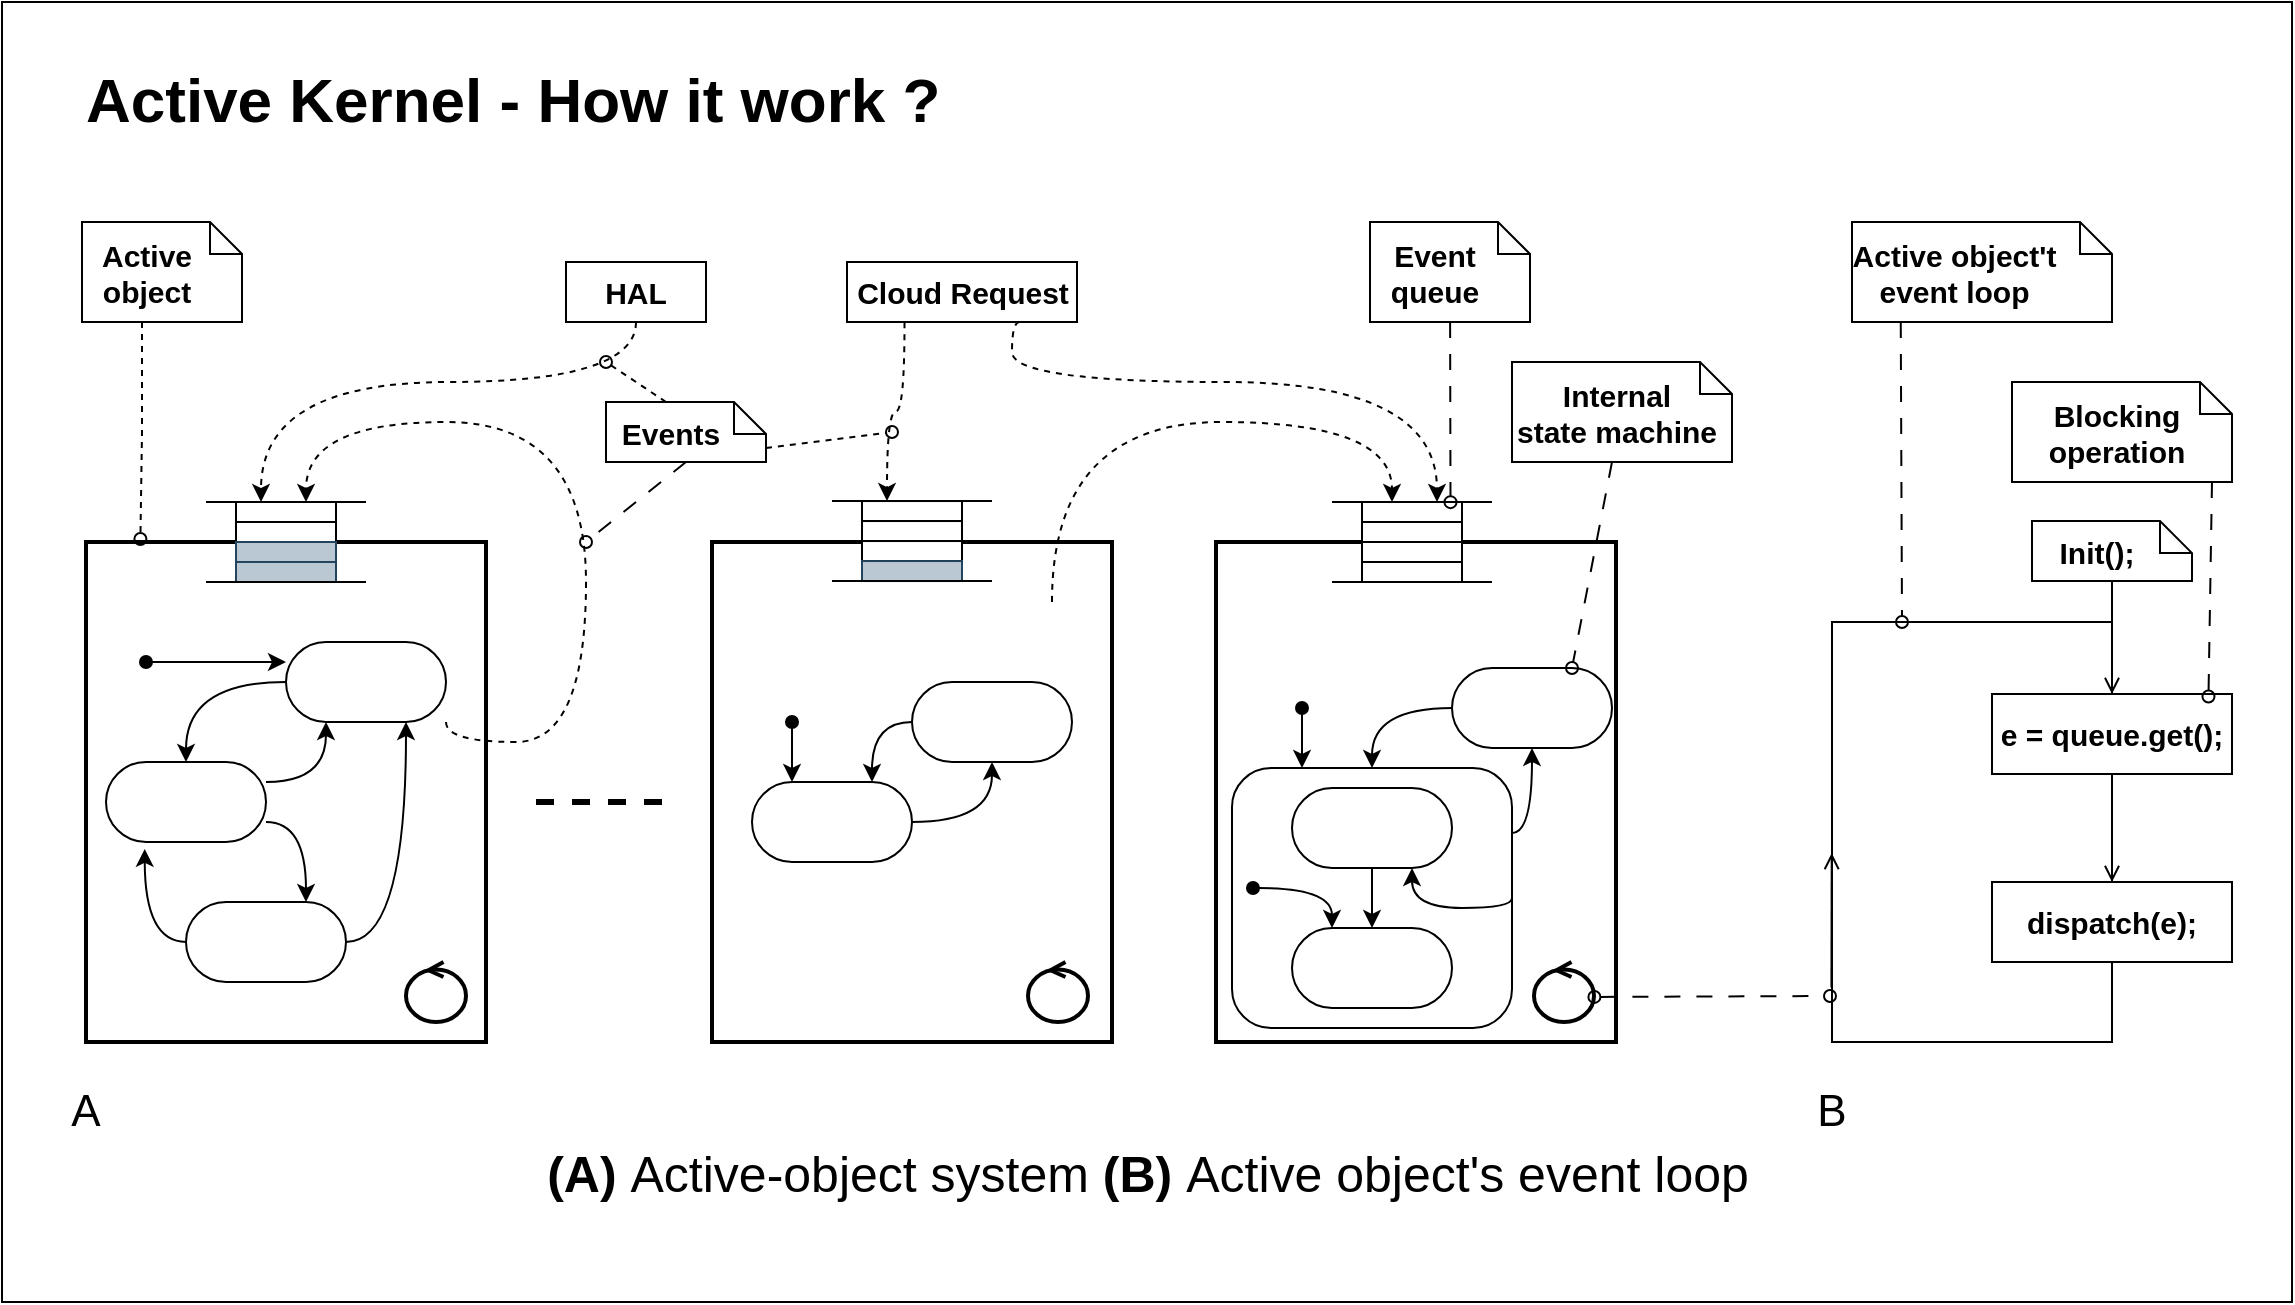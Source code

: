 <mxfile version="25.0.3">
  <diagram name="Page-1" id="oWXQQKSHPPJXY9G6SAKG">
    <mxGraphModel dx="2537" dy="2008" grid="1" gridSize="10" guides="1" tooltips="1" connect="1" arrows="1" fold="1" page="1" pageScale="1" pageWidth="850" pageHeight="1100" math="0" shadow="0">
      <root>
        <mxCell id="0" />
        <mxCell id="1" parent="0" />
        <mxCell id="g07h73ZPgxgVqOZMdDho-127" value="" style="rounded=0;whiteSpace=wrap;html=1;" vertex="1" parent="1">
          <mxGeometry x="-65" y="-160" width="1145" height="650" as="geometry" />
        </mxCell>
        <mxCell id="g07h73ZPgxgVqOZMdDho-126" value="" style="rounded=0;whiteSpace=wrap;html=1;strokeWidth=2;" vertex="1" parent="1">
          <mxGeometry x="542" y="110" width="200" height="250" as="geometry" />
        </mxCell>
        <mxCell id="g07h73ZPgxgVqOZMdDho-125" value="" style="rounded=0;whiteSpace=wrap;html=1;strokeWidth=2;" vertex="1" parent="1">
          <mxGeometry x="290" y="110" width="200" height="250" as="geometry" />
        </mxCell>
        <mxCell id="g07h73ZPgxgVqOZMdDho-12" value="" style="rounded=0;whiteSpace=wrap;html=1;strokeWidth=2;" vertex="1" parent="1">
          <mxGeometry x="-23" y="110" width="200" height="250" as="geometry" />
        </mxCell>
        <mxCell id="g07h73ZPgxgVqOZMdDho-9" style="edgeStyle=orthogonalEdgeStyle;rounded=0;orthogonalLoop=1;jettySize=auto;html=1;exitX=0;exitY=0.5;exitDx=0;exitDy=0;entryX=0.5;entryY=0;entryDx=0;entryDy=0;curved=1;" edge="1" parent="1" source="g07h73ZPgxgVqOZMdDho-1" target="g07h73ZPgxgVqOZMdDho-3">
          <mxGeometry relative="1" as="geometry" />
        </mxCell>
        <mxCell id="g07h73ZPgxgVqOZMdDho-1" value="" style="rounded=1;whiteSpace=wrap;html=1;arcSize=50;" vertex="1" parent="1">
          <mxGeometry x="77" y="160" width="80" height="40" as="geometry" />
        </mxCell>
        <mxCell id="g07h73ZPgxgVqOZMdDho-2" value="" style="endArrow=classic;html=1;rounded=0;entryX=0;entryY=0.25;entryDx=0;entryDy=0;startArrow=oval;startFill=1;" edge="1" parent="1" target="g07h73ZPgxgVqOZMdDho-1">
          <mxGeometry width="50" height="50" relative="1" as="geometry">
            <mxPoint x="7" y="170" as="sourcePoint" />
            <mxPoint x="417" y="170" as="targetPoint" />
          </mxGeometry>
        </mxCell>
        <mxCell id="g07h73ZPgxgVqOZMdDho-6" value="" style="edgeStyle=orthogonalEdgeStyle;rounded=0;orthogonalLoop=1;jettySize=auto;html=1;exitX=1;exitY=0.25;exitDx=0;exitDy=0;curved=1;entryX=0.25;entryY=1;entryDx=0;entryDy=0;" edge="1" parent="1" source="g07h73ZPgxgVqOZMdDho-3" target="g07h73ZPgxgVqOZMdDho-1">
          <mxGeometry relative="1" as="geometry" />
        </mxCell>
        <mxCell id="g07h73ZPgxgVqOZMdDho-7" style="edgeStyle=orthogonalEdgeStyle;rounded=0;orthogonalLoop=1;jettySize=auto;html=1;exitX=1;exitY=0.75;exitDx=0;exitDy=0;entryX=0.75;entryY=0;entryDx=0;entryDy=0;curved=1;" edge="1" parent="1" source="g07h73ZPgxgVqOZMdDho-3" target="g07h73ZPgxgVqOZMdDho-4">
          <mxGeometry relative="1" as="geometry" />
        </mxCell>
        <mxCell id="g07h73ZPgxgVqOZMdDho-3" value="" style="rounded=1;whiteSpace=wrap;html=1;arcSize=50;" vertex="1" parent="1">
          <mxGeometry x="-13" y="220" width="80" height="40" as="geometry" />
        </mxCell>
        <mxCell id="g07h73ZPgxgVqOZMdDho-10" style="edgeStyle=orthogonalEdgeStyle;rounded=0;orthogonalLoop=1;jettySize=auto;html=1;exitX=1;exitY=0.5;exitDx=0;exitDy=0;entryX=0.75;entryY=1;entryDx=0;entryDy=0;curved=1;" edge="1" parent="1" source="g07h73ZPgxgVqOZMdDho-4" target="g07h73ZPgxgVqOZMdDho-1">
          <mxGeometry relative="1" as="geometry" />
        </mxCell>
        <mxCell id="g07h73ZPgxgVqOZMdDho-4" value="" style="rounded=1;whiteSpace=wrap;html=1;arcSize=50;" vertex="1" parent="1">
          <mxGeometry x="27" y="290" width="80" height="40" as="geometry" />
        </mxCell>
        <mxCell id="g07h73ZPgxgVqOZMdDho-8" style="edgeStyle=orthogonalEdgeStyle;rounded=0;orthogonalLoop=1;jettySize=auto;html=1;exitX=0;exitY=0.5;exitDx=0;exitDy=0;entryX=0.242;entryY=1.086;entryDx=0;entryDy=0;entryPerimeter=0;curved=1;" edge="1" parent="1" source="g07h73ZPgxgVqOZMdDho-4" target="g07h73ZPgxgVqOZMdDho-3">
          <mxGeometry relative="1" as="geometry" />
        </mxCell>
        <mxCell id="g07h73ZPgxgVqOZMdDho-14" style="edgeStyle=orthogonalEdgeStyle;rounded=0;orthogonalLoop=1;jettySize=auto;html=1;exitX=0.25;exitY=0;exitDx=0;exitDy=0;startArrow=classic;startFill=1;endArrow=oval;endFill=1;" edge="1" parent="1" source="g07h73ZPgxgVqOZMdDho-13">
          <mxGeometry relative="1" as="geometry">
            <mxPoint x="330" y="200" as="targetPoint" />
          </mxGeometry>
        </mxCell>
        <mxCell id="g07h73ZPgxgVqOZMdDho-17" style="edgeStyle=orthogonalEdgeStyle;rounded=0;orthogonalLoop=1;jettySize=auto;html=1;exitX=1;exitY=0.5;exitDx=0;exitDy=0;entryX=0.5;entryY=1;entryDx=0;entryDy=0;curved=1;" edge="1" parent="1" source="g07h73ZPgxgVqOZMdDho-13" target="g07h73ZPgxgVqOZMdDho-15">
          <mxGeometry relative="1" as="geometry" />
        </mxCell>
        <mxCell id="g07h73ZPgxgVqOZMdDho-13" value="" style="rounded=1;whiteSpace=wrap;html=1;arcSize=50;" vertex="1" parent="1">
          <mxGeometry x="310" y="230" width="80" height="40" as="geometry" />
        </mxCell>
        <mxCell id="g07h73ZPgxgVqOZMdDho-18" style="edgeStyle=orthogonalEdgeStyle;rounded=0;orthogonalLoop=1;jettySize=auto;html=1;exitX=0;exitY=0.5;exitDx=0;exitDy=0;entryX=0.75;entryY=0;entryDx=0;entryDy=0;curved=1;" edge="1" parent="1" source="g07h73ZPgxgVqOZMdDho-15" target="g07h73ZPgxgVqOZMdDho-13">
          <mxGeometry relative="1" as="geometry" />
        </mxCell>
        <mxCell id="g07h73ZPgxgVqOZMdDho-15" value="" style="rounded=1;whiteSpace=wrap;html=1;arcSize=50;" vertex="1" parent="1">
          <mxGeometry x="390" y="180" width="80" height="40" as="geometry" />
        </mxCell>
        <mxCell id="g07h73ZPgxgVqOZMdDho-27" style="edgeStyle=orthogonalEdgeStyle;rounded=0;orthogonalLoop=1;jettySize=auto;html=1;exitX=0.25;exitY=0;exitDx=0;exitDy=0;startArrow=classic;startFill=1;endArrow=oval;endFill=1;" edge="1" parent="1" source="g07h73ZPgxgVqOZMdDho-19">
          <mxGeometry relative="1" as="geometry">
            <mxPoint x="585" y="193" as="targetPoint" />
          </mxGeometry>
        </mxCell>
        <mxCell id="g07h73ZPgxgVqOZMdDho-29" style="edgeStyle=orthogonalEdgeStyle;rounded=0;orthogonalLoop=1;jettySize=auto;html=1;exitX=1;exitY=0.25;exitDx=0;exitDy=0;entryX=0.5;entryY=1;entryDx=0;entryDy=0;curved=1;" edge="1" parent="1" source="g07h73ZPgxgVqOZMdDho-19" target="g07h73ZPgxgVqOZMdDho-26">
          <mxGeometry relative="1" as="geometry">
            <Array as="points">
              <mxPoint x="700" y="256" />
            </Array>
          </mxGeometry>
        </mxCell>
        <mxCell id="g07h73ZPgxgVqOZMdDho-19" value="" style="rounded=1;whiteSpace=wrap;html=1;" vertex="1" parent="1">
          <mxGeometry x="550" y="223" width="140" height="130" as="geometry" />
        </mxCell>
        <mxCell id="g07h73ZPgxgVqOZMdDho-20" value="" style="rounded=1;whiteSpace=wrap;html=1;arcSize=50;" vertex="1" parent="1">
          <mxGeometry x="580" y="233" width="80" height="40" as="geometry" />
        </mxCell>
        <mxCell id="g07h73ZPgxgVqOZMdDho-23" style="edgeStyle=orthogonalEdgeStyle;rounded=0;orthogonalLoop=1;jettySize=auto;html=1;exitX=0.25;exitY=0;exitDx=0;exitDy=0;startArrow=classic;startFill=1;endArrow=oval;endFill=1;curved=1;" edge="1" parent="1" source="g07h73ZPgxgVqOZMdDho-22">
          <mxGeometry relative="1" as="geometry">
            <mxPoint x="560.0" y="283.0" as="targetPoint" />
          </mxGeometry>
        </mxCell>
        <mxCell id="g07h73ZPgxgVqOZMdDho-22" value="" style="rounded=1;whiteSpace=wrap;html=1;arcSize=50;" vertex="1" parent="1">
          <mxGeometry x="580" y="303" width="80" height="40" as="geometry" />
        </mxCell>
        <mxCell id="g07h73ZPgxgVqOZMdDho-24" style="edgeStyle=orthogonalEdgeStyle;rounded=0;orthogonalLoop=1;jettySize=auto;html=1;exitX=0.5;exitY=1;exitDx=0;exitDy=0;" edge="1" parent="1" source="g07h73ZPgxgVqOZMdDho-20">
          <mxGeometry relative="1" as="geometry">
            <mxPoint x="620" y="303" as="targetPoint" />
          </mxGeometry>
        </mxCell>
        <mxCell id="g07h73ZPgxgVqOZMdDho-25" style="edgeStyle=orthogonalEdgeStyle;rounded=0;orthogonalLoop=1;jettySize=auto;html=1;exitX=1;exitY=0.5;exitDx=0;exitDy=0;entryX=0.75;entryY=1;entryDx=0;entryDy=0;curved=1;" edge="1" parent="1" source="g07h73ZPgxgVqOZMdDho-19" target="g07h73ZPgxgVqOZMdDho-20">
          <mxGeometry relative="1" as="geometry">
            <Array as="points">
              <mxPoint x="690" y="293" />
              <mxPoint x="640" y="293" />
            </Array>
          </mxGeometry>
        </mxCell>
        <mxCell id="g07h73ZPgxgVqOZMdDho-28" style="edgeStyle=orthogonalEdgeStyle;rounded=0;orthogonalLoop=1;jettySize=auto;html=1;exitX=0;exitY=0.5;exitDx=0;exitDy=0;entryX=0.5;entryY=0;entryDx=0;entryDy=0;curved=1;" edge="1" parent="1" source="g07h73ZPgxgVqOZMdDho-26" target="g07h73ZPgxgVqOZMdDho-19">
          <mxGeometry relative="1" as="geometry" />
        </mxCell>
        <mxCell id="g07h73ZPgxgVqOZMdDho-26" value="" style="rounded=1;whiteSpace=wrap;html=1;arcSize=50;" vertex="1" parent="1">
          <mxGeometry x="660" y="173" width="80" height="40" as="geometry" />
        </mxCell>
        <mxCell id="g07h73ZPgxgVqOZMdDho-30" value="" style="ellipse;shape=umlControl;whiteSpace=wrap;html=1;strokeWidth=2;" vertex="1" parent="1">
          <mxGeometry x="137" y="320" width="30" height="30" as="geometry" />
        </mxCell>
        <mxCell id="g07h73ZPgxgVqOZMdDho-31" value="" style="ellipse;shape=umlControl;whiteSpace=wrap;html=1;strokeWidth=2;" vertex="1" parent="1">
          <mxGeometry x="448" y="320" width="30" height="30" as="geometry" />
        </mxCell>
        <mxCell id="g07h73ZPgxgVqOZMdDho-32" value="" style="ellipse;shape=umlControl;whiteSpace=wrap;html=1;strokeWidth=2;" vertex="1" parent="1">
          <mxGeometry x="701" y="320" width="30" height="30" as="geometry" />
        </mxCell>
        <mxCell id="g07h73ZPgxgVqOZMdDho-37" value="" style="endArrow=none;dashed=1;html=1;strokeWidth=3;rounded=0;" edge="1" parent="1">
          <mxGeometry width="50" height="50" relative="1" as="geometry">
            <mxPoint x="202" y="240" as="sourcePoint" />
            <mxPoint x="272" y="240" as="targetPoint" />
          </mxGeometry>
        </mxCell>
        <mxCell id="g07h73ZPgxgVqOZMdDho-39" value="" style="endArrow=none;html=1;rounded=0;" edge="1" parent="1">
          <mxGeometry width="50" height="50" relative="1" as="geometry">
            <mxPoint x="37" y="90" as="sourcePoint" />
            <mxPoint x="117" y="90" as="targetPoint" />
          </mxGeometry>
        </mxCell>
        <mxCell id="g07h73ZPgxgVqOZMdDho-41" value="" style="rounded=0;whiteSpace=wrap;html=1;" vertex="1" parent="1">
          <mxGeometry x="52" y="90" width="50" height="10" as="geometry" />
        </mxCell>
        <mxCell id="g07h73ZPgxgVqOZMdDho-42" value="" style="rounded=0;whiteSpace=wrap;html=1;" vertex="1" parent="1">
          <mxGeometry x="52" y="100" width="50" height="10" as="geometry" />
        </mxCell>
        <mxCell id="g07h73ZPgxgVqOZMdDho-43" value="" style="rounded=0;whiteSpace=wrap;html=1;fillColor=#bac8d3;strokeColor=#23445d;" vertex="1" parent="1">
          <mxGeometry x="52" y="110" width="50" height="10" as="geometry" />
        </mxCell>
        <mxCell id="g07h73ZPgxgVqOZMdDho-44" value="" style="rounded=0;whiteSpace=wrap;html=1;fillColor=#bac8d3;strokeColor=#23445d;" vertex="1" parent="1">
          <mxGeometry x="52" y="120" width="50" height="10" as="geometry" />
        </mxCell>
        <mxCell id="g07h73ZPgxgVqOZMdDho-45" value="" style="endArrow=none;html=1;rounded=0;" edge="1" parent="1">
          <mxGeometry width="50" height="50" relative="1" as="geometry">
            <mxPoint x="37" y="130" as="sourcePoint" />
            <mxPoint x="117" y="130" as="targetPoint" />
          </mxGeometry>
        </mxCell>
        <mxCell id="g07h73ZPgxgVqOZMdDho-58" value="" style="endArrow=none;html=1;rounded=0;" edge="1" parent="1">
          <mxGeometry width="50" height="50" relative="1" as="geometry">
            <mxPoint x="350" y="89.52" as="sourcePoint" />
            <mxPoint x="430" y="89.52" as="targetPoint" />
          </mxGeometry>
        </mxCell>
        <mxCell id="g07h73ZPgxgVqOZMdDho-59" value="" style="rounded=0;whiteSpace=wrap;html=1;" vertex="1" parent="1">
          <mxGeometry x="365" y="89.52" width="50" height="10" as="geometry" />
        </mxCell>
        <mxCell id="g07h73ZPgxgVqOZMdDho-60" value="" style="rounded=0;whiteSpace=wrap;html=1;" vertex="1" parent="1">
          <mxGeometry x="365" y="99.52" width="50" height="10" as="geometry" />
        </mxCell>
        <mxCell id="g07h73ZPgxgVqOZMdDho-61" value="" style="rounded=0;whiteSpace=wrap;html=1;" vertex="1" parent="1">
          <mxGeometry x="365" y="109.52" width="50" height="10" as="geometry" />
        </mxCell>
        <mxCell id="g07h73ZPgxgVqOZMdDho-62" value="" style="rounded=0;whiteSpace=wrap;html=1;fillColor=#bac8d3;strokeColor=#23445d;" vertex="1" parent="1">
          <mxGeometry x="365" y="119.52" width="50" height="10" as="geometry" />
        </mxCell>
        <mxCell id="g07h73ZPgxgVqOZMdDho-63" value="" style="endArrow=none;html=1;rounded=0;" edge="1" parent="1">
          <mxGeometry width="50" height="50" relative="1" as="geometry">
            <mxPoint x="350" y="129.52" as="sourcePoint" />
            <mxPoint x="430" y="129.52" as="targetPoint" />
          </mxGeometry>
        </mxCell>
        <mxCell id="g07h73ZPgxgVqOZMdDho-70" value="" style="endArrow=none;html=1;rounded=0;" edge="1" parent="1">
          <mxGeometry width="50" height="50" relative="1" as="geometry">
            <mxPoint x="600" y="90" as="sourcePoint" />
            <mxPoint x="680" y="90" as="targetPoint" />
          </mxGeometry>
        </mxCell>
        <mxCell id="g07h73ZPgxgVqOZMdDho-71" value="" style="rounded=0;whiteSpace=wrap;html=1;" vertex="1" parent="1">
          <mxGeometry x="615" y="90" width="50" height="10" as="geometry" />
        </mxCell>
        <mxCell id="g07h73ZPgxgVqOZMdDho-72" value="" style="rounded=0;whiteSpace=wrap;html=1;" vertex="1" parent="1">
          <mxGeometry x="615" y="100" width="50" height="10" as="geometry" />
        </mxCell>
        <mxCell id="g07h73ZPgxgVqOZMdDho-73" value="" style="rounded=0;whiteSpace=wrap;html=1;" vertex="1" parent="1">
          <mxGeometry x="615" y="110" width="50" height="10" as="geometry" />
        </mxCell>
        <mxCell id="g07h73ZPgxgVqOZMdDho-74" value="" style="rounded=0;whiteSpace=wrap;html=1;" vertex="1" parent="1">
          <mxGeometry x="615" y="120.0" width="50" height="10" as="geometry" />
        </mxCell>
        <mxCell id="g07h73ZPgxgVqOZMdDho-75" value="" style="endArrow=none;html=1;rounded=0;" edge="1" parent="1">
          <mxGeometry width="50" height="50" relative="1" as="geometry">
            <mxPoint x="600" y="130" as="sourcePoint" />
            <mxPoint x="680" y="130" as="targetPoint" />
          </mxGeometry>
        </mxCell>
        <mxCell id="g07h73ZPgxgVqOZMdDho-76" value="" style="curved=1;endArrow=classic;html=1;rounded=0;exitX=1;exitY=1;exitDx=0;exitDy=0;edgeStyle=orthogonalEdgeStyle;dashed=1;" edge="1" parent="1" source="g07h73ZPgxgVqOZMdDho-1">
          <mxGeometry width="50" height="50" relative="1" as="geometry">
            <mxPoint x="207" y="240" as="sourcePoint" />
            <mxPoint x="87" y="90" as="targetPoint" />
            <Array as="points">
              <mxPoint x="157" y="210" />
              <mxPoint x="227" y="210" />
              <mxPoint x="227" y="50" />
              <mxPoint x="87" y="50" />
            </Array>
          </mxGeometry>
        </mxCell>
        <mxCell id="g07h73ZPgxgVqOZMdDho-78" style="edgeStyle=orthogonalEdgeStyle;rounded=0;orthogonalLoop=1;jettySize=auto;html=1;exitX=0.5;exitY=1;exitDx=0;exitDy=0;entryX=0.25;entryY=0;entryDx=0;entryDy=0;curved=1;dashed=1;" edge="1" parent="1" source="g07h73ZPgxgVqOZMdDho-77" target="g07h73ZPgxgVqOZMdDho-41">
          <mxGeometry relative="1" as="geometry">
            <Array as="points">
              <mxPoint x="252" y="30" />
              <mxPoint x="65" y="30" />
            </Array>
          </mxGeometry>
        </mxCell>
        <mxCell id="g07h73ZPgxgVqOZMdDho-77" value="&lt;font style=&quot;font-size: 15px;&quot;&gt;&lt;b&gt;HAL&lt;/b&gt;&lt;/font&gt;" style="rounded=0;whiteSpace=wrap;html=1;" vertex="1" parent="1">
          <mxGeometry x="217" y="-30" width="70" height="30" as="geometry" />
        </mxCell>
        <mxCell id="g07h73ZPgxgVqOZMdDho-84" style="rounded=0;orthogonalLoop=1;jettySize=auto;html=1;exitX=0.5;exitY=1;exitDx=0;exitDy=0;exitPerimeter=0;endArrow=oval;endFill=0;dashed=1;dashPattern=8 8;" edge="1" parent="1" source="g07h73ZPgxgVqOZMdDho-80">
          <mxGeometry relative="1" as="geometry">
            <mxPoint x="227" y="110" as="targetPoint" />
          </mxGeometry>
        </mxCell>
        <mxCell id="g07h73ZPgxgVqOZMdDho-87" style="rounded=0;orthogonalLoop=1;jettySize=auto;html=1;exitX=0;exitY=0;exitDx=80;exitDy=23;exitPerimeter=0;endArrow=oval;endFill=0;dashed=1;" edge="1" parent="1" source="g07h73ZPgxgVqOZMdDho-80">
          <mxGeometry relative="1" as="geometry">
            <mxPoint x="380" y="55" as="targetPoint" />
          </mxGeometry>
        </mxCell>
        <mxCell id="g07h73ZPgxgVqOZMdDho-80" value="" style="shape=note2;boundedLbl=1;whiteSpace=wrap;html=1;size=16;verticalAlign=top;align=center;" vertex="1" parent="1">
          <mxGeometry x="237" y="40" width="80" height="30" as="geometry" />
        </mxCell>
        <mxCell id="g07h73ZPgxgVqOZMdDho-81" value="Events" style="resizeWidth=1;part=1;strokeColor=none;fillColor=none;align=center;spacingLeft=5;verticalAlign=middle;fontSize=15;fontStyle=1" vertex="1" parent="g07h73ZPgxgVqOZMdDho-80">
          <mxGeometry width="60" height="30" relative="1" as="geometry" />
        </mxCell>
        <mxCell id="g07h73ZPgxgVqOZMdDho-83" style="rounded=0;orthogonalLoop=1;jettySize=auto;html=1;exitX=0.5;exitY=0;exitDx=0;exitDy=0;dashed=1;endArrow=oval;endFill=0;" edge="1" parent="1" source="g07h73ZPgxgVqOZMdDho-81">
          <mxGeometry relative="1" as="geometry">
            <mxPoint x="237" y="20" as="targetPoint" />
          </mxGeometry>
        </mxCell>
        <mxCell id="g07h73ZPgxgVqOZMdDho-86" style="edgeStyle=orthogonalEdgeStyle;rounded=0;orthogonalLoop=1;jettySize=auto;html=1;exitX=0.25;exitY=1;exitDx=0;exitDy=0;entryX=0.25;entryY=0;entryDx=0;entryDy=0;curved=1;dashed=1;" edge="1" parent="1" source="g07h73ZPgxgVqOZMdDho-85" target="g07h73ZPgxgVqOZMdDho-59">
          <mxGeometry relative="1" as="geometry">
            <mxPoint x="362.463" y="50.926" as="targetPoint" />
          </mxGeometry>
        </mxCell>
        <mxCell id="g07h73ZPgxgVqOZMdDho-89" style="edgeStyle=orthogonalEdgeStyle;rounded=0;orthogonalLoop=1;jettySize=auto;html=1;exitX=0.75;exitY=1;exitDx=0;exitDy=0;entryX=0.75;entryY=0;entryDx=0;entryDy=0;curved=1;dashed=1;" edge="1" parent="1" source="g07h73ZPgxgVqOZMdDho-85" target="g07h73ZPgxgVqOZMdDho-71">
          <mxGeometry relative="1" as="geometry">
            <mxPoint x="650" y="90" as="targetPoint" />
            <Array as="points">
              <mxPoint x="440" />
              <mxPoint x="440" y="30" />
              <mxPoint x="653" y="30" />
            </Array>
          </mxGeometry>
        </mxCell>
        <mxCell id="g07h73ZPgxgVqOZMdDho-85" value="&lt;font style=&quot;font-size: 15px;&quot;&gt;&lt;b&gt;Cloud Request&lt;/b&gt;&lt;/font&gt;" style="rounded=0;whiteSpace=wrap;html=1;" vertex="1" parent="1">
          <mxGeometry x="357.5" y="-30" width="115" height="30" as="geometry" />
        </mxCell>
        <mxCell id="g07h73ZPgxgVqOZMdDho-88" value="" style="endArrow=classic;html=1;rounded=0;edgeStyle=orthogonalEdgeStyle;curved=1;dashed=1;" edge="1" parent="1">
          <mxGeometry width="50" height="50" relative="1" as="geometry">
            <mxPoint x="460" y="140" as="sourcePoint" />
            <mxPoint x="630" y="90" as="targetPoint" />
            <Array as="points">
              <mxPoint x="460" y="50" />
              <mxPoint x="630" y="50" />
            </Array>
          </mxGeometry>
        </mxCell>
        <mxCell id="g07h73ZPgxgVqOZMdDho-94" value="" style="shape=note2;boundedLbl=1;whiteSpace=wrap;html=1;size=16;verticalAlign=top;align=center;" vertex="1" parent="1">
          <mxGeometry x="-25" y="-50" width="80" height="50" as="geometry" />
        </mxCell>
        <mxCell id="g07h73ZPgxgVqOZMdDho-95" value="Active&#xa;object" style="resizeWidth=1;part=1;strokeColor=none;fillColor=none;align=center;spacingLeft=5;verticalAlign=middle;fontSize=15;fontStyle=1" vertex="1" parent="g07h73ZPgxgVqOZMdDho-94">
          <mxGeometry width="60" height="50" relative="1" as="geometry" />
        </mxCell>
        <mxCell id="g07h73ZPgxgVqOZMdDho-96" style="edgeStyle=orthogonalEdgeStyle;rounded=0;orthogonalLoop=1;jettySize=auto;html=1;exitX=0.5;exitY=1;exitDx=0;exitDy=0;entryX=0.136;entryY=-0.006;entryDx=0;entryDy=0;entryPerimeter=0;endArrow=oval;endFill=0;dashed=1;" edge="1" parent="1" source="g07h73ZPgxgVqOZMdDho-95" target="g07h73ZPgxgVqOZMdDho-12">
          <mxGeometry relative="1" as="geometry" />
        </mxCell>
        <mxCell id="g07h73ZPgxgVqOZMdDho-100" value="" style="rounded=0;orthogonalLoop=1;jettySize=auto;html=1;endArrow=oval;endFill=0;entryX=0.885;entryY=0.008;entryDx=0;entryDy=0;entryPerimeter=0;dashed=1;dashPattern=8 8;" edge="1" parent="1" source="g07h73ZPgxgVqOZMdDho-97" target="g07h73ZPgxgVqOZMdDho-71">
          <mxGeometry relative="1" as="geometry" />
        </mxCell>
        <mxCell id="g07h73ZPgxgVqOZMdDho-97" value="" style="shape=note2;boundedLbl=1;whiteSpace=wrap;html=1;size=16;verticalAlign=top;align=center;" vertex="1" parent="1">
          <mxGeometry x="619" y="-50" width="80" height="50" as="geometry" />
        </mxCell>
        <mxCell id="g07h73ZPgxgVqOZMdDho-98" value="Event&#xa;queue" style="resizeWidth=1;part=1;strokeColor=none;fillColor=none;align=center;spacingLeft=5;verticalAlign=middle;fontSize=15;fontStyle=1" vertex="1" parent="g07h73ZPgxgVqOZMdDho-97">
          <mxGeometry width="60" height="50" relative="1" as="geometry" />
        </mxCell>
        <mxCell id="g07h73ZPgxgVqOZMdDho-101" value="" style="shape=note2;boundedLbl=1;whiteSpace=wrap;html=1;size=16;verticalAlign=top;align=center;" vertex="1" parent="1">
          <mxGeometry x="690" y="20" width="110" height="50" as="geometry" />
        </mxCell>
        <mxCell id="g07h73ZPgxgVqOZMdDho-102" value="Internal&#xa;state machine" style="resizeWidth=1;part=1;strokeColor=none;fillColor=none;align=center;spacingLeft=5;verticalAlign=middle;fontSize=15;fontStyle=1" vertex="1" parent="g07h73ZPgxgVqOZMdDho-101">
          <mxGeometry width="100" height="50" relative="1" as="geometry" />
        </mxCell>
        <mxCell id="g07h73ZPgxgVqOZMdDho-103" style="rounded=0;orthogonalLoop=1;jettySize=auto;html=1;exitX=0.5;exitY=1;exitDx=0;exitDy=0;entryX=0.75;entryY=0;entryDx=0;entryDy=0;endArrow=oval;endFill=0;dashed=1;dashPattern=8 8;" edge="1" parent="1" source="g07h73ZPgxgVqOZMdDho-102" target="g07h73ZPgxgVqOZMdDho-26">
          <mxGeometry relative="1" as="geometry" />
        </mxCell>
        <mxCell id="g07h73ZPgxgVqOZMdDho-104" value="&lt;font style=&quot;font-size: 22px;&quot;&gt;A&lt;/font&gt;" style="text;html=1;align=center;verticalAlign=middle;whiteSpace=wrap;rounded=0;" vertex="1" parent="1">
          <mxGeometry x="-53" y="380" width="60" height="30" as="geometry" />
        </mxCell>
        <mxCell id="g07h73ZPgxgVqOZMdDho-105" value="" style="rounded=0;whiteSpace=wrap;html=1;" vertex="1" parent="1">
          <mxGeometry x="850" y="150" width="140" height="210" as="geometry" />
        </mxCell>
        <mxCell id="g07h73ZPgxgVqOZMdDho-108" value="" style="edgeStyle=orthogonalEdgeStyle;rounded=0;orthogonalLoop=1;jettySize=auto;html=1;endArrow=open;endFill=0;" edge="1" parent="1" source="g07h73ZPgxgVqOZMdDho-106" target="g07h73ZPgxgVqOZMdDho-107">
          <mxGeometry relative="1" as="geometry" />
        </mxCell>
        <mxCell id="g07h73ZPgxgVqOZMdDho-106" value="&lt;font style=&quot;font-size: 15px;&quot;&gt;&lt;b&gt;e = queue.get();&lt;/b&gt;&lt;/font&gt;" style="rounded=0;whiteSpace=wrap;html=1;" vertex="1" parent="1">
          <mxGeometry x="930" y="186" width="120" height="40" as="geometry" />
        </mxCell>
        <mxCell id="g07h73ZPgxgVqOZMdDho-107" value="&lt;font style=&quot;font-size: 15px;&quot;&gt;&lt;b&gt;dispatch(e);&lt;/b&gt;&lt;/font&gt;" style="rounded=0;whiteSpace=wrap;html=1;" vertex="1" parent="1">
          <mxGeometry x="930" y="280" width="120" height="40" as="geometry" />
        </mxCell>
        <mxCell id="g07h73ZPgxgVqOZMdDho-109" value="" style="endArrow=oval;html=1;rounded=0;exitX=1.007;exitY=0.582;exitDx=0;exitDy=0;exitPerimeter=0;startArrow=oval;startFill=0;endFill=0;dashed=1;dashPattern=8 8;" edge="1" parent="1" source="g07h73ZPgxgVqOZMdDho-32">
          <mxGeometry width="50" height="50" relative="1" as="geometry">
            <mxPoint x="770" y="380" as="sourcePoint" />
            <mxPoint x="849" y="337" as="targetPoint" />
          </mxGeometry>
        </mxCell>
        <mxCell id="g07h73ZPgxgVqOZMdDho-110" value="" style="endArrow=open;html=1;rounded=0;exitX=-0.002;exitY=0.87;exitDx=0;exitDy=0;exitPerimeter=0;entryX=-0.001;entryY=0.55;entryDx=0;entryDy=0;entryPerimeter=0;endFill=0;" edge="1" parent="1" source="g07h73ZPgxgVqOZMdDho-105" target="g07h73ZPgxgVqOZMdDho-105">
          <mxGeometry width="50" height="50" relative="1" as="geometry">
            <mxPoint x="820" y="290" as="sourcePoint" />
            <mxPoint x="870" y="240" as="targetPoint" />
          </mxGeometry>
        </mxCell>
        <mxCell id="g07h73ZPgxgVqOZMdDho-113" value="" style="rounded=0;orthogonalLoop=1;jettySize=auto;html=1;exitX=0.25;exitY=1;exitDx=0;exitDy=0;endArrow=oval;endFill=0;dashed=1;dashPattern=8 8;entryX=0.25;entryY=0;entryDx=0;entryDy=0;" edge="1" parent="1" source="g07h73ZPgxgVqOZMdDho-112" target="g07h73ZPgxgVqOZMdDho-105">
          <mxGeometry relative="1" as="geometry">
            <mxPoint x="884" y="110" as="targetPoint" />
          </mxGeometry>
        </mxCell>
        <mxCell id="g07h73ZPgxgVqOZMdDho-111" value="" style="shape=note2;boundedLbl=1;whiteSpace=wrap;html=1;size=16;verticalAlign=top;align=center;" vertex="1" parent="1">
          <mxGeometry x="860" y="-50" width="130" height="50" as="geometry" />
        </mxCell>
        <mxCell id="g07h73ZPgxgVqOZMdDho-112" value="Active object&#39;t&#xa;event loop" style="resizeWidth=1;part=1;strokeColor=none;fillColor=none;align=center;spacingLeft=5;verticalAlign=middle;fontSize=15;fontStyle=1" vertex="1" parent="g07h73ZPgxgVqOZMdDho-111">
          <mxGeometry width="97.5" height="50" relative="1" as="geometry" />
        </mxCell>
        <mxCell id="g07h73ZPgxgVqOZMdDho-115" value="" style="shape=note2;boundedLbl=1;whiteSpace=wrap;html=1;size=16;verticalAlign=top;align=center;" vertex="1" parent="1">
          <mxGeometry x="940" y="30" width="110" height="50" as="geometry" />
        </mxCell>
        <mxCell id="g07h73ZPgxgVqOZMdDho-116" value="Blocking&#xa;operation" style="resizeWidth=1;part=1;strokeColor=none;fillColor=none;align=center;spacingLeft=5;verticalAlign=middle;fontSize=15;fontStyle=1" vertex="1" parent="g07h73ZPgxgVqOZMdDho-115">
          <mxGeometry width="100" height="50" relative="1" as="geometry" />
        </mxCell>
        <mxCell id="g07h73ZPgxgVqOZMdDho-120" value="" style="edgeStyle=orthogonalEdgeStyle;rounded=0;orthogonalLoop=1;jettySize=auto;html=1;endArrow=open;endFill=0;" edge="1" parent="1" source="g07h73ZPgxgVqOZMdDho-118" target="g07h73ZPgxgVqOZMdDho-106">
          <mxGeometry relative="1" as="geometry" />
        </mxCell>
        <mxCell id="g07h73ZPgxgVqOZMdDho-118" value="" style="shape=note2;boundedLbl=1;whiteSpace=wrap;html=1;size=16;verticalAlign=top;align=center;" vertex="1" parent="1">
          <mxGeometry x="950" y="99.52" width="80" height="30" as="geometry" />
        </mxCell>
        <mxCell id="g07h73ZPgxgVqOZMdDho-119" value="Init();" style="resizeWidth=1;part=1;strokeColor=none;fillColor=none;align=center;spacingLeft=5;verticalAlign=middle;fontSize=15;fontStyle=1" vertex="1" parent="g07h73ZPgxgVqOZMdDho-118">
          <mxGeometry width="60" height="30" relative="1" as="geometry" />
        </mxCell>
        <mxCell id="g07h73ZPgxgVqOZMdDho-121" value="" style="endArrow=oval;html=1;rounded=0;entryX=0.902;entryY=0.032;entryDx=0;entryDy=0;endFill=0;dashed=1;dashPattern=8 8;entryPerimeter=0;" edge="1" parent="1" target="g07h73ZPgxgVqOZMdDho-106">
          <mxGeometry width="50" height="50" relative="1" as="geometry">
            <mxPoint x="1040" y="80" as="sourcePoint" />
            <mxPoint x="1039" y="170" as="targetPoint" />
          </mxGeometry>
        </mxCell>
        <mxCell id="g07h73ZPgxgVqOZMdDho-122" value="&lt;span style=&quot;font-size: 22px;&quot;&gt;B&lt;/span&gt;" style="text;html=1;align=center;verticalAlign=middle;whiteSpace=wrap;rounded=0;" vertex="1" parent="1">
          <mxGeometry x="820" y="380" width="60" height="30" as="geometry" />
        </mxCell>
        <mxCell id="g07h73ZPgxgVqOZMdDho-123" value="&lt;font style=&quot;font-size: 25px;&quot;&gt;&lt;b&gt;(A) &lt;/b&gt;Active-object system&lt;b&gt;&amp;nbsp;(B) &lt;/b&gt;Active object&#39;s event loop&lt;/font&gt;" style="text;html=1;align=center;verticalAlign=middle;whiteSpace=wrap;rounded=0;" vertex="1" parent="1">
          <mxGeometry x="122.5" y="410" width="770" height="30" as="geometry" />
        </mxCell>
        <mxCell id="g07h73ZPgxgVqOZMdDho-129" value="&lt;span&gt;&lt;b&gt;Active Kernel - How it work ?&lt;/b&gt;&lt;/span&gt;" style="text;html=1;align=left;verticalAlign=middle;whiteSpace=wrap;rounded=0;fontSize=31;" vertex="1" parent="1">
          <mxGeometry x="-25" y="-126" width="615" height="30" as="geometry" />
        </mxCell>
      </root>
    </mxGraphModel>
  </diagram>
</mxfile>
